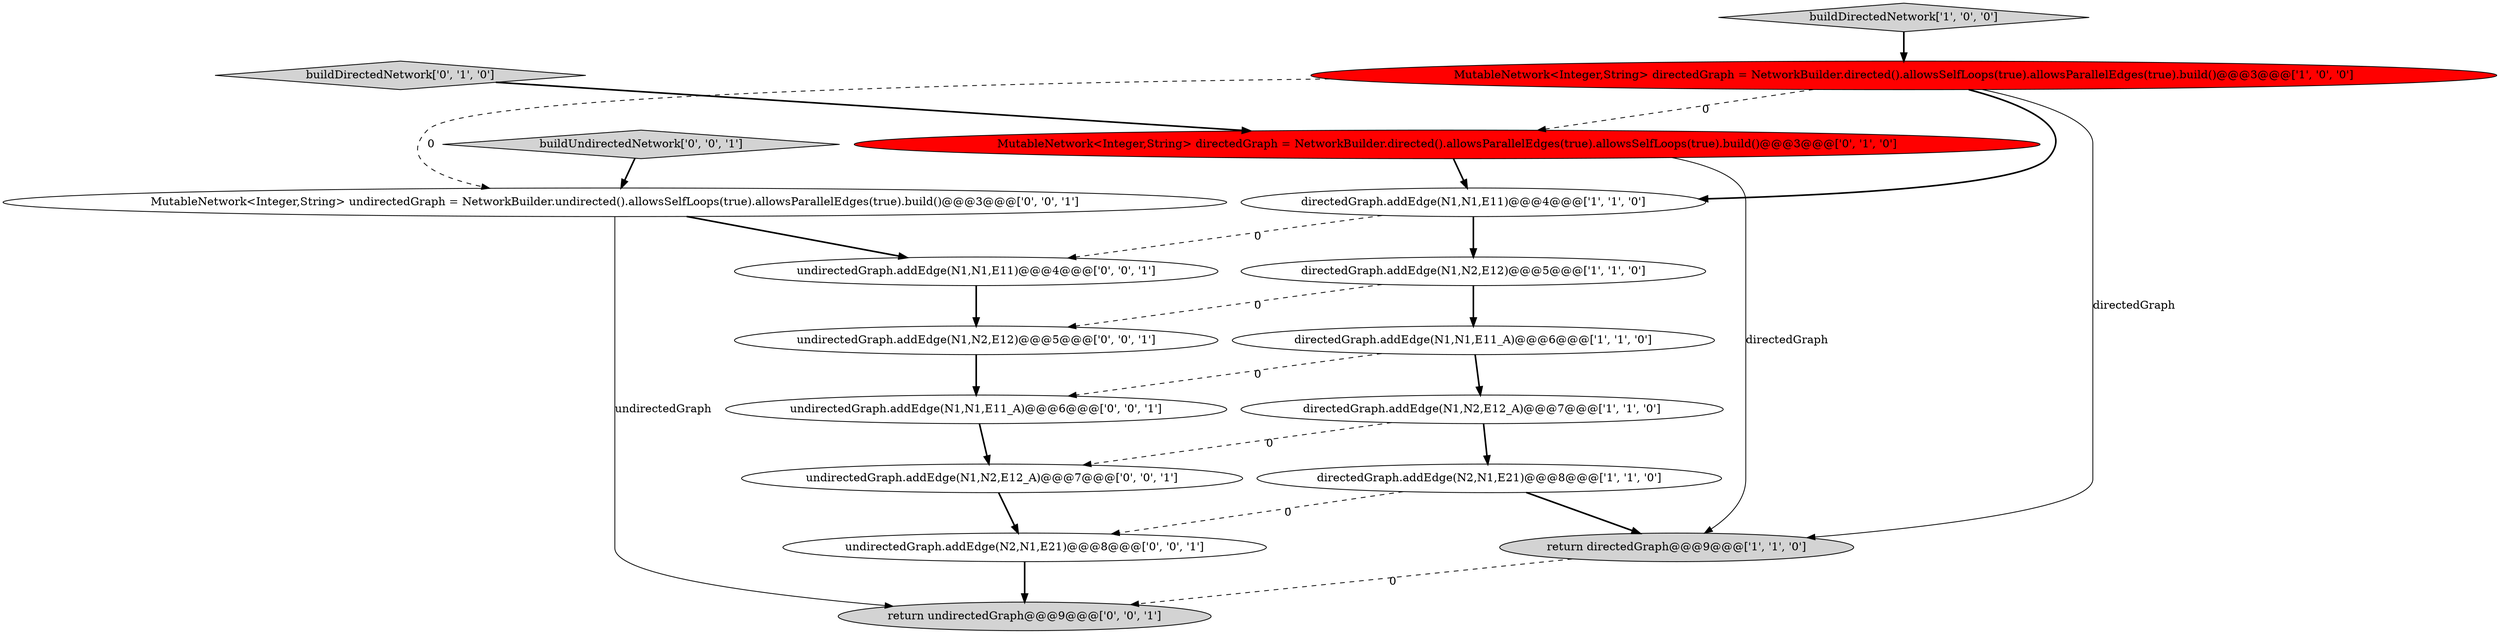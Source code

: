 digraph {
11 [style = filled, label = "undirectedGraph.addEdge(N1,N1,E11)@@@4@@@['0', '0', '1']", fillcolor = white, shape = ellipse image = "AAA0AAABBB3BBB"];
3 [style = filled, label = "return directedGraph@@@9@@@['1', '1', '0']", fillcolor = lightgray, shape = ellipse image = "AAA0AAABBB1BBB"];
1 [style = filled, label = "MutableNetwork<Integer,String> directedGraph = NetworkBuilder.directed().allowsSelfLoops(true).allowsParallelEdges(true).build()@@@3@@@['1', '0', '0']", fillcolor = red, shape = ellipse image = "AAA1AAABBB1BBB"];
7 [style = filled, label = "directedGraph.addEdge(N2,N1,E21)@@@8@@@['1', '1', '0']", fillcolor = white, shape = ellipse image = "AAA0AAABBB1BBB"];
6 [style = filled, label = "directedGraph.addEdge(N1,N1,E11)@@@4@@@['1', '1', '0']", fillcolor = white, shape = ellipse image = "AAA0AAABBB1BBB"];
10 [style = filled, label = "buildUndirectedNetwork['0', '0', '1']", fillcolor = lightgray, shape = diamond image = "AAA0AAABBB3BBB"];
12 [style = filled, label = "undirectedGraph.addEdge(N2,N1,E21)@@@8@@@['0', '0', '1']", fillcolor = white, shape = ellipse image = "AAA0AAABBB3BBB"];
9 [style = filled, label = "MutableNetwork<Integer,String> directedGraph = NetworkBuilder.directed().allowsParallelEdges(true).allowsSelfLoops(true).build()@@@3@@@['0', '1', '0']", fillcolor = red, shape = ellipse image = "AAA1AAABBB2BBB"];
14 [style = filled, label = "undirectedGraph.addEdge(N1,N2,E12_A)@@@7@@@['0', '0', '1']", fillcolor = white, shape = ellipse image = "AAA0AAABBB3BBB"];
15 [style = filled, label = "undirectedGraph.addEdge(N1,N1,E11_A)@@@6@@@['0', '0', '1']", fillcolor = white, shape = ellipse image = "AAA0AAABBB3BBB"];
5 [style = filled, label = "directedGraph.addEdge(N1,N2,E12)@@@5@@@['1', '1', '0']", fillcolor = white, shape = ellipse image = "AAA0AAABBB1BBB"];
13 [style = filled, label = "undirectedGraph.addEdge(N1,N2,E12)@@@5@@@['0', '0', '1']", fillcolor = white, shape = ellipse image = "AAA0AAABBB3BBB"];
17 [style = filled, label = "return undirectedGraph@@@9@@@['0', '0', '1']", fillcolor = lightgray, shape = ellipse image = "AAA0AAABBB3BBB"];
2 [style = filled, label = "buildDirectedNetwork['1', '0', '0']", fillcolor = lightgray, shape = diamond image = "AAA0AAABBB1BBB"];
4 [style = filled, label = "directedGraph.addEdge(N1,N1,E11_A)@@@6@@@['1', '1', '0']", fillcolor = white, shape = ellipse image = "AAA0AAABBB1BBB"];
0 [style = filled, label = "directedGraph.addEdge(N1,N2,E12_A)@@@7@@@['1', '1', '0']", fillcolor = white, shape = ellipse image = "AAA0AAABBB1BBB"];
16 [style = filled, label = "MutableNetwork<Integer,String> undirectedGraph = NetworkBuilder.undirected().allowsSelfLoops(true).allowsParallelEdges(true).build()@@@3@@@['0', '0', '1']", fillcolor = white, shape = ellipse image = "AAA0AAABBB3BBB"];
8 [style = filled, label = "buildDirectedNetwork['0', '1', '0']", fillcolor = lightgray, shape = diamond image = "AAA0AAABBB2BBB"];
5->13 [style = dashed, label="0"];
3->17 [style = dashed, label="0"];
16->11 [style = bold, label=""];
15->14 [style = bold, label=""];
2->1 [style = bold, label=""];
12->17 [style = bold, label=""];
6->11 [style = dashed, label="0"];
1->9 [style = dashed, label="0"];
7->3 [style = bold, label=""];
9->6 [style = bold, label=""];
4->0 [style = bold, label=""];
0->7 [style = bold, label=""];
0->14 [style = dashed, label="0"];
6->5 [style = bold, label=""];
1->6 [style = bold, label=""];
10->16 [style = bold, label=""];
1->16 [style = dashed, label="0"];
4->15 [style = dashed, label="0"];
14->12 [style = bold, label=""];
11->13 [style = bold, label=""];
5->4 [style = bold, label=""];
16->17 [style = solid, label="undirectedGraph"];
8->9 [style = bold, label=""];
7->12 [style = dashed, label="0"];
9->3 [style = solid, label="directedGraph"];
13->15 [style = bold, label=""];
1->3 [style = solid, label="directedGraph"];
}
